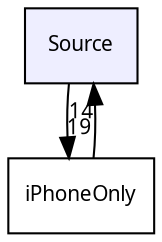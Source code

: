 digraph "Source" {
  bgcolor=transparent;
  compound=true
  node [ fontsize="10", fontname="Lucinda Grande"];
  edge [ labelfontsize="10", labelfontname="Lucinda Grande"];
  dir_74389ed8173ad57b461b9d623a1f3867 [shape=box, label="Source", style="filled", fillcolor="#eeeeff", pencolor="black", URL="dir_74389ed8173ad57b461b9d623a1f3867.html"];
  dir_8e887900a77229ab8eb235fe2838d0f9 [shape=box label="iPhoneOnly" URL="dir_8e887900a77229ab8eb235fe2838d0f9.html"];
  dir_74389ed8173ad57b461b9d623a1f3867->dir_8e887900a77229ab8eb235fe2838d0f9 [headlabel="19", labeldistance=1.5 headhref="dir_000001_000000.html"];
  dir_8e887900a77229ab8eb235fe2838d0f9->dir_74389ed8173ad57b461b9d623a1f3867 [headlabel="14", labeldistance=1.5 headhref="dir_000000_000001.html"];
}
